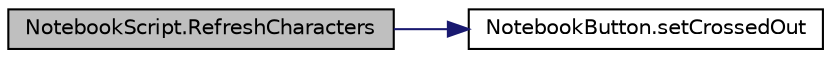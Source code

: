 digraph "NotebookScript.RefreshCharacters"
{
 // LATEX_PDF_SIZE
  edge [fontname="Helvetica",fontsize="10",labelfontname="Helvetica",labelfontsize="10"];
  node [fontname="Helvetica",fontsize="10",shape=record];
  rankdir="LR";
  Node1 [label="NotebookScript.RefreshCharacters",height=0.2,width=0.4,color="black", fillcolor="grey75", style="filled", fontcolor="black",tooltip=" "];
  Node1 -> Node2 [color="midnightblue",fontsize="10",style="solid",fontname="Helvetica"];
  Node2 [label="NotebookButton.setCrossedOut",height=0.2,width=0.4,color="black", fillcolor="white", style="filled",URL="$class_notebook_button.html#a3db612f7ac70f28eb24790f27a6f1c82",tooltip=" "];
}
